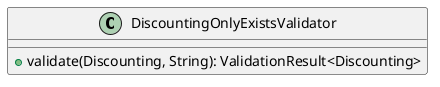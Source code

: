 @startuml

    class DiscountingOnlyExistsValidator [[DiscountingOnlyExistsValidator.html]] {
        +validate(Discounting, String): ValidationResult<Discounting>
    }

@enduml
